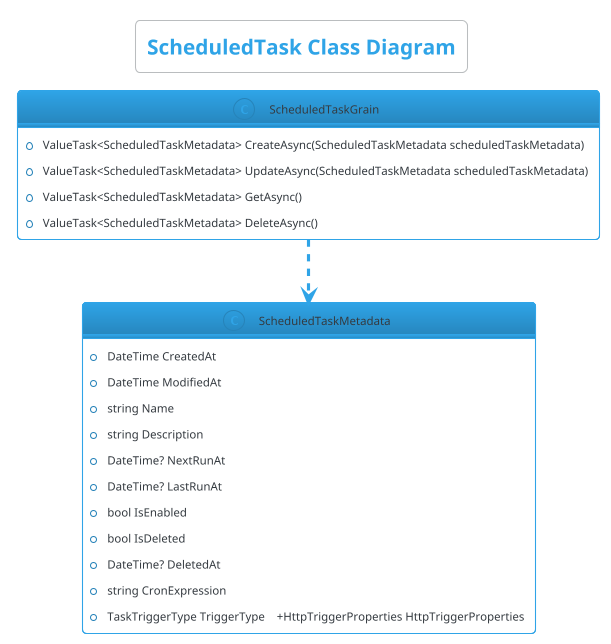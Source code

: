 
@startuml "ScheduledTaskClassDiagram"
!theme cerulean-outline

skinparam svgLinkTarget _blank
title "ScheduledTask Class Diagram"
 

class ScheduledTaskGrain [[https://github.com/web-scheduler/web-scheduler/blob/main/Source/WebScheduler.Grains/Scheduler/ScheduledTaskGrain.cs{Goto Source}]] {
     +ValueTask<ScheduledTaskMetadata> CreateAsync(ScheduledTaskMetadata scheduledTaskMetadata)
     +ValueTask<ScheduledTaskMetadata> UpdateAsync(ScheduledTaskMetadata scheduledTaskMetadata)
     +ValueTask<ScheduledTaskMetadata> GetAsync()
     +ValueTask<ScheduledTaskMetadata> DeleteAsync()
 }

class ScheduledTaskMetadata [[https://github.com/web-scheduler/web-scheduler/blob/main/Source/WebScheduler.Abstractions/Grains/Scheduler/ScheduledTaskMetadata.cs{Goto Souce}]]{
    
    +DateTime CreatedAt
    +DateTime ModifiedAt
    +string Name
    +string Description
    +DateTime? NextRunAt
    +DateTime? LastRunAt
    +bool IsEnabled
    +bool IsDeleted
    +DateTime? DeletedAt
    +string CronExpression
    +TaskTriggerType TriggerType    +HttpTriggerProperties HttpTriggerProperties
}
hide empty member
ScheduledTaskGrain ..> ScheduledTaskMetadata
@enduml
